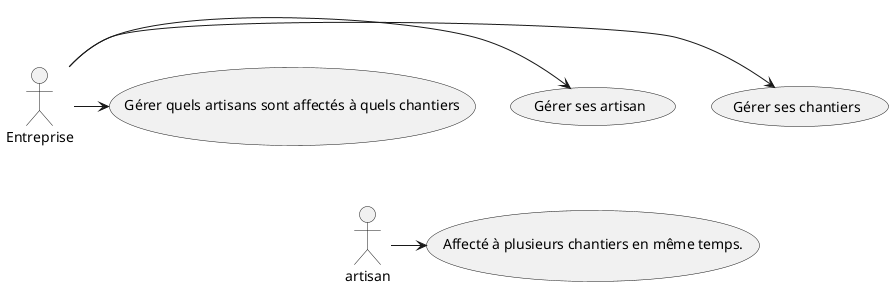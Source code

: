 ---
title: Exercice 1 : Diagramme des UC en plantUML ({{ date | date('dddd, MMMM Do') }})
---
En vous inspirant du code suivant (pour ne pas démarrer à vide), réalisez un diagramme des UC correspondant au sujet.
```plantuml
@startuml gestion chantier

usecase r as "Gérer ses chantiers"
usecase d as "Gérer ses artisan"
usecase i as "Gérer quels artisans sont affectés à quels chantiers"
usecase j as "Affecté à plusieurs chantiers en même temps."
actor Entreprise
actor artisan

'Pour aligner les 2 acteurs :
d -[hidden]-> j

Entreprise -> r
Entreprise -> d
Entreprise -> i
artisan-> j

@enduml